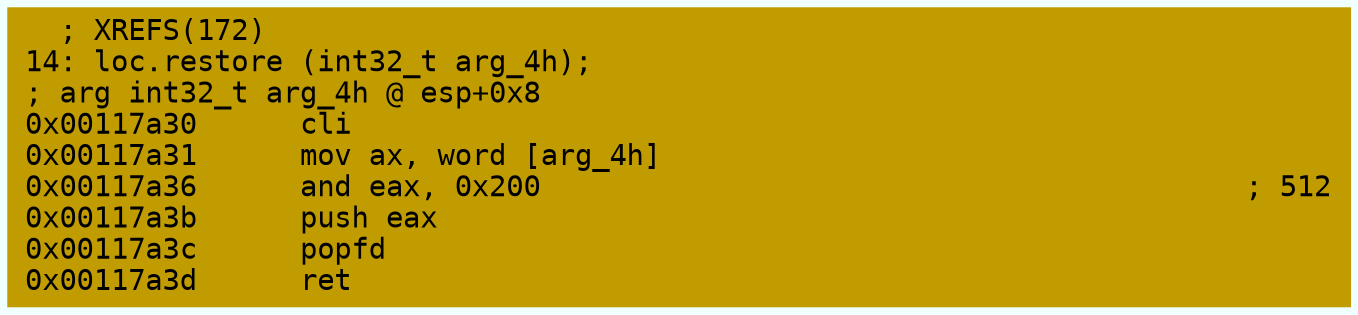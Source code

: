 digraph code {
	graph [bgcolor=azure fontsize=8 fontname="Courier" splines="ortho"];
	node [fillcolor=gray style=filled shape=box];
	edge [arrowhead="normal"];
	"0x00117a30" [URL="loc.restore/0x00117a30", fillcolor="#c19c00",color="#c19c00", fontname="Courier",label="  ; XREFS(172)\l14: loc.restore (int32_t arg_4h);\l; arg int32_t arg_4h @ esp+0x8\l0x00117a30      cli\l0x00117a31      mov ax, word [arg_4h]\l0x00117a36      and eax, 0x200                                         ; 512\l0x00117a3b      push eax\l0x00117a3c      popfd\l0x00117a3d      ret\l"]
}
